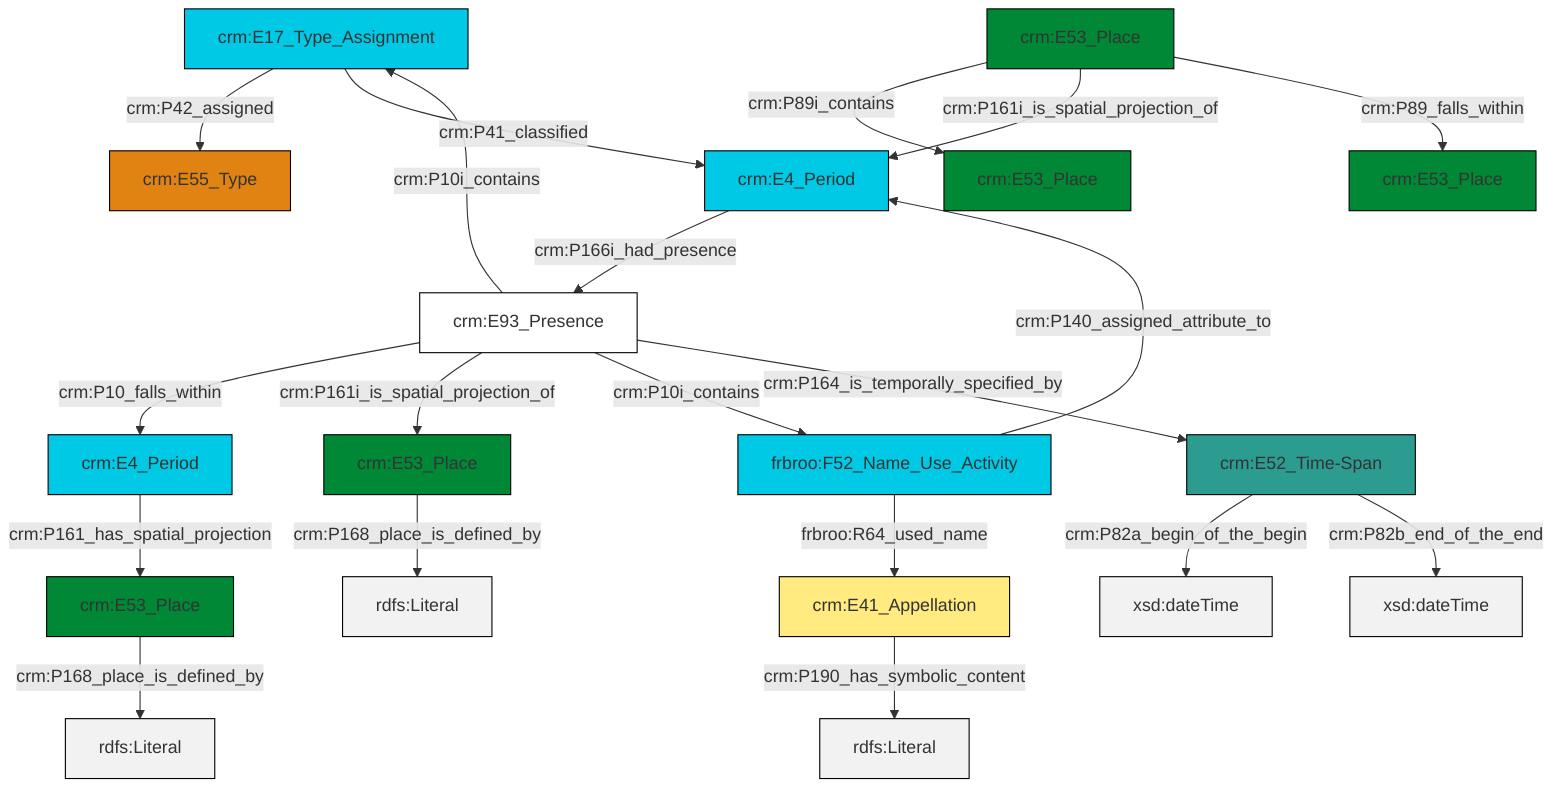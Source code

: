 graph TD
classDef Literal fill:#f2f2f2,stroke:#000000;
classDef CRM_Entity fill:#FFFFFF,stroke:#000000;
classDef Temporal_Entity fill:#00C9E6, stroke:#000000;
classDef Type fill:#E18312, stroke:#000000;
classDef Time-Span fill:#2C9C91, stroke:#000000;
classDef Appellation fill:#FFEB7F, stroke:#000000;
classDef Place fill:#008836, stroke:#000000;
classDef Persistent_Item fill:#B266B2, stroke:#000000;
classDef Conceptual_Object fill:#FFD700, stroke:#000000;
classDef Physical_Thing fill:#D2B48C, stroke:#000000;
classDef Actor fill:#f58aad, stroke:#000000;
classDef PC_Classes fill:#4ce600, stroke:#000000;
classDef Multi fill:#cccccc,stroke:#000000;

0["crm:E17_Type_Assignment"]:::Temporal_Entity -->|crm:P42_assigned| 1["crm:E55_Type"]:::Type
2["crm:E4_Period"]:::Temporal_Entity -->|crm:P166i_had_presence| 3["crm:E93_Presence"]:::CRM_Entity
3["crm:E93_Presence"]:::CRM_Entity -->|crm:P10_falls_within| 4["crm:E4_Period"]:::Temporal_Entity
5["crm:E53_Place"]:::Place -->|crm:P89i_contains| 6["crm:E53_Place"]:::Place
9["frbroo:F52_Name_Use_Activity"]:::Temporal_Entity -->|crm:P140_assigned_attribute_to| 2["crm:E4_Period"]:::Temporal_Entity
9["frbroo:F52_Name_Use_Activity"]:::Temporal_Entity -->|frbroo:R64_used_name| 11["crm:E41_Appellation"]:::Appellation
5["crm:E53_Place"]:::Place -->|crm:P161i_is_spatial_projection_of| 2["crm:E4_Period"]:::Temporal_Entity
7["crm:E53_Place"]:::Place -->|crm:P168_place_is_defined_by| 16[rdfs:Literal]:::Literal
5["crm:E53_Place"]:::Place -->|crm:P89_falls_within| 17["crm:E53_Place"]:::Place
3["crm:E93_Presence"]:::CRM_Entity -->|crm:P161i_is_spatial_projection_of| 7["crm:E53_Place"]:::Place
0["crm:E17_Type_Assignment"]:::Temporal_Entity -->|crm:P41_classified| 2["crm:E4_Period"]:::Temporal_Entity
18["crm:E53_Place"]:::Place -->|crm:P168_place_is_defined_by| 19[rdfs:Literal]:::Literal
11["crm:E41_Appellation"]:::Appellation -->|crm:P190_has_symbolic_content| 21[rdfs:Literal]:::Literal
3["crm:E93_Presence"]:::CRM_Entity -->|crm:P10i_contains| 9["frbroo:F52_Name_Use_Activity"]:::Temporal_Entity
3["crm:E93_Presence"]:::CRM_Entity -->|crm:P164_is_temporally_specified_by| 22["crm:E52_Time-Span"]:::Time-Span
4["crm:E4_Period"]:::Temporal_Entity -->|crm:P161_has_spatial_projection| 18["crm:E53_Place"]:::Place
22["crm:E52_Time-Span"]:::Time-Span -->|crm:P82a_begin_of_the_begin| 25[xsd:dateTime]:::Literal
3["crm:E93_Presence"]:::CRM_Entity -->|crm:P10i_contains| 0["crm:E17_Type_Assignment"]:::Temporal_Entity
22["crm:E52_Time-Span"]:::Time-Span -->|crm:P82b_end_of_the_end| 29[xsd:dateTime]:::Literal